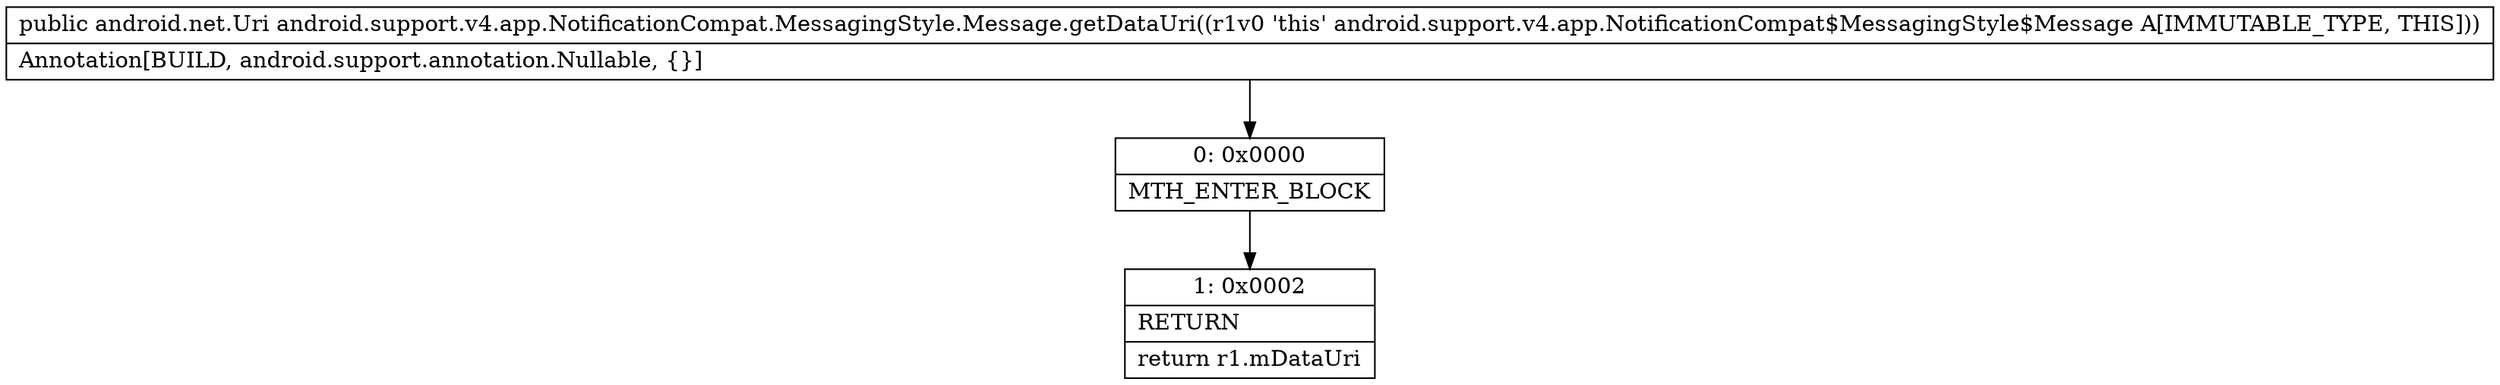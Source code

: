 digraph "CFG forandroid.support.v4.app.NotificationCompat.MessagingStyle.Message.getDataUri()Landroid\/net\/Uri;" {
Node_0 [shape=record,label="{0\:\ 0x0000|MTH_ENTER_BLOCK\l}"];
Node_1 [shape=record,label="{1\:\ 0x0002|RETURN\l|return r1.mDataUri\l}"];
MethodNode[shape=record,label="{public android.net.Uri android.support.v4.app.NotificationCompat.MessagingStyle.Message.getDataUri((r1v0 'this' android.support.v4.app.NotificationCompat$MessagingStyle$Message A[IMMUTABLE_TYPE, THIS]))  | Annotation[BUILD, android.support.annotation.Nullable, \{\}]\l}"];
MethodNode -> Node_0;
Node_0 -> Node_1;
}

